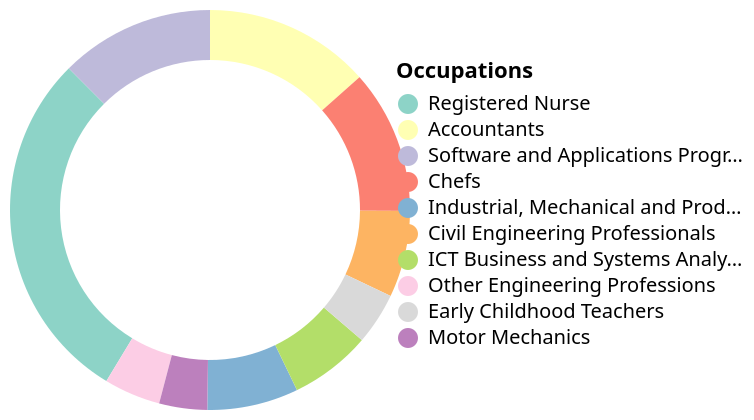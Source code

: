 {
  "$schema": "https://vega.github.io/schema/vega-lite/v6.json",
  "description": "Top 10 Migrant Occupations in Australia 2023-24",
  "width": 150,
  "height": 150,
  "data": {
    "values": [
      {"category": "Registered Nurse", "value": 9813},
      {"category": "Accountants", "value": 4570},
      {"category": "Software and Applications Programmer", "value": 4243},
      {"category": "Chefs", "value": 3957},
      {
        "category": "Industrial, Mechanical and Production Engineers",
        "value": 2509
      },
      {"category": "Civil Engineering Professionals", "value": 2380},
      {"category": "ICT Business and Systems Analysts", "value": 2232},
      {"category": "Other Engineering Professions", "value": 1556},
      {"category": "Early Childhood Teachers", "value": 1429},
      {"category": "Motor Mechanics", "value": 1319}
    ]
  },
  "layer": [
    {
      "mark": {"type": "arc", "innerRadius": 100},
      "encoding": {
        "theta": {"field": "value", "type": "quantitative"},
        "color": {
          "field": "category",
          "type": "nominal",
          "scale": {
            "domain": [
              "Registered Nurse",
              "Accountants",
              "Software and Applications Programmer",
              "Chefs",
              "Industrial, Mechanical and Production Engineers",
              "Civil Engineering Professionals",
              "ICT Business and Systems Analysts",
              "Other Engineering Professions",
              "Early Childhood Teachers",
              "Motor Mechanics"
            ],
            "range": [
              "#8dd3c7",
              "#ffffb3",
              "#bebada",
              "#fb8072",
              "#80b1d3",
              "#fdb462",
              "#b3de69",
              "#fccde5",
              "#d9d9d9",
              "#bc80bd"
            ]
          },
          "legend": {"title": "Occupations"}
        },
        "tooltip": [
          {"field": "category", "type": "nominal", "title": "Occupantion"},
          {
            "field": "value",
            "type": "quantitative",
            "aggregate": "sum",
            "title": "Occupants",
            "format": ","
          }
        ]
      }
    }
  ],
  "config": {}
}
